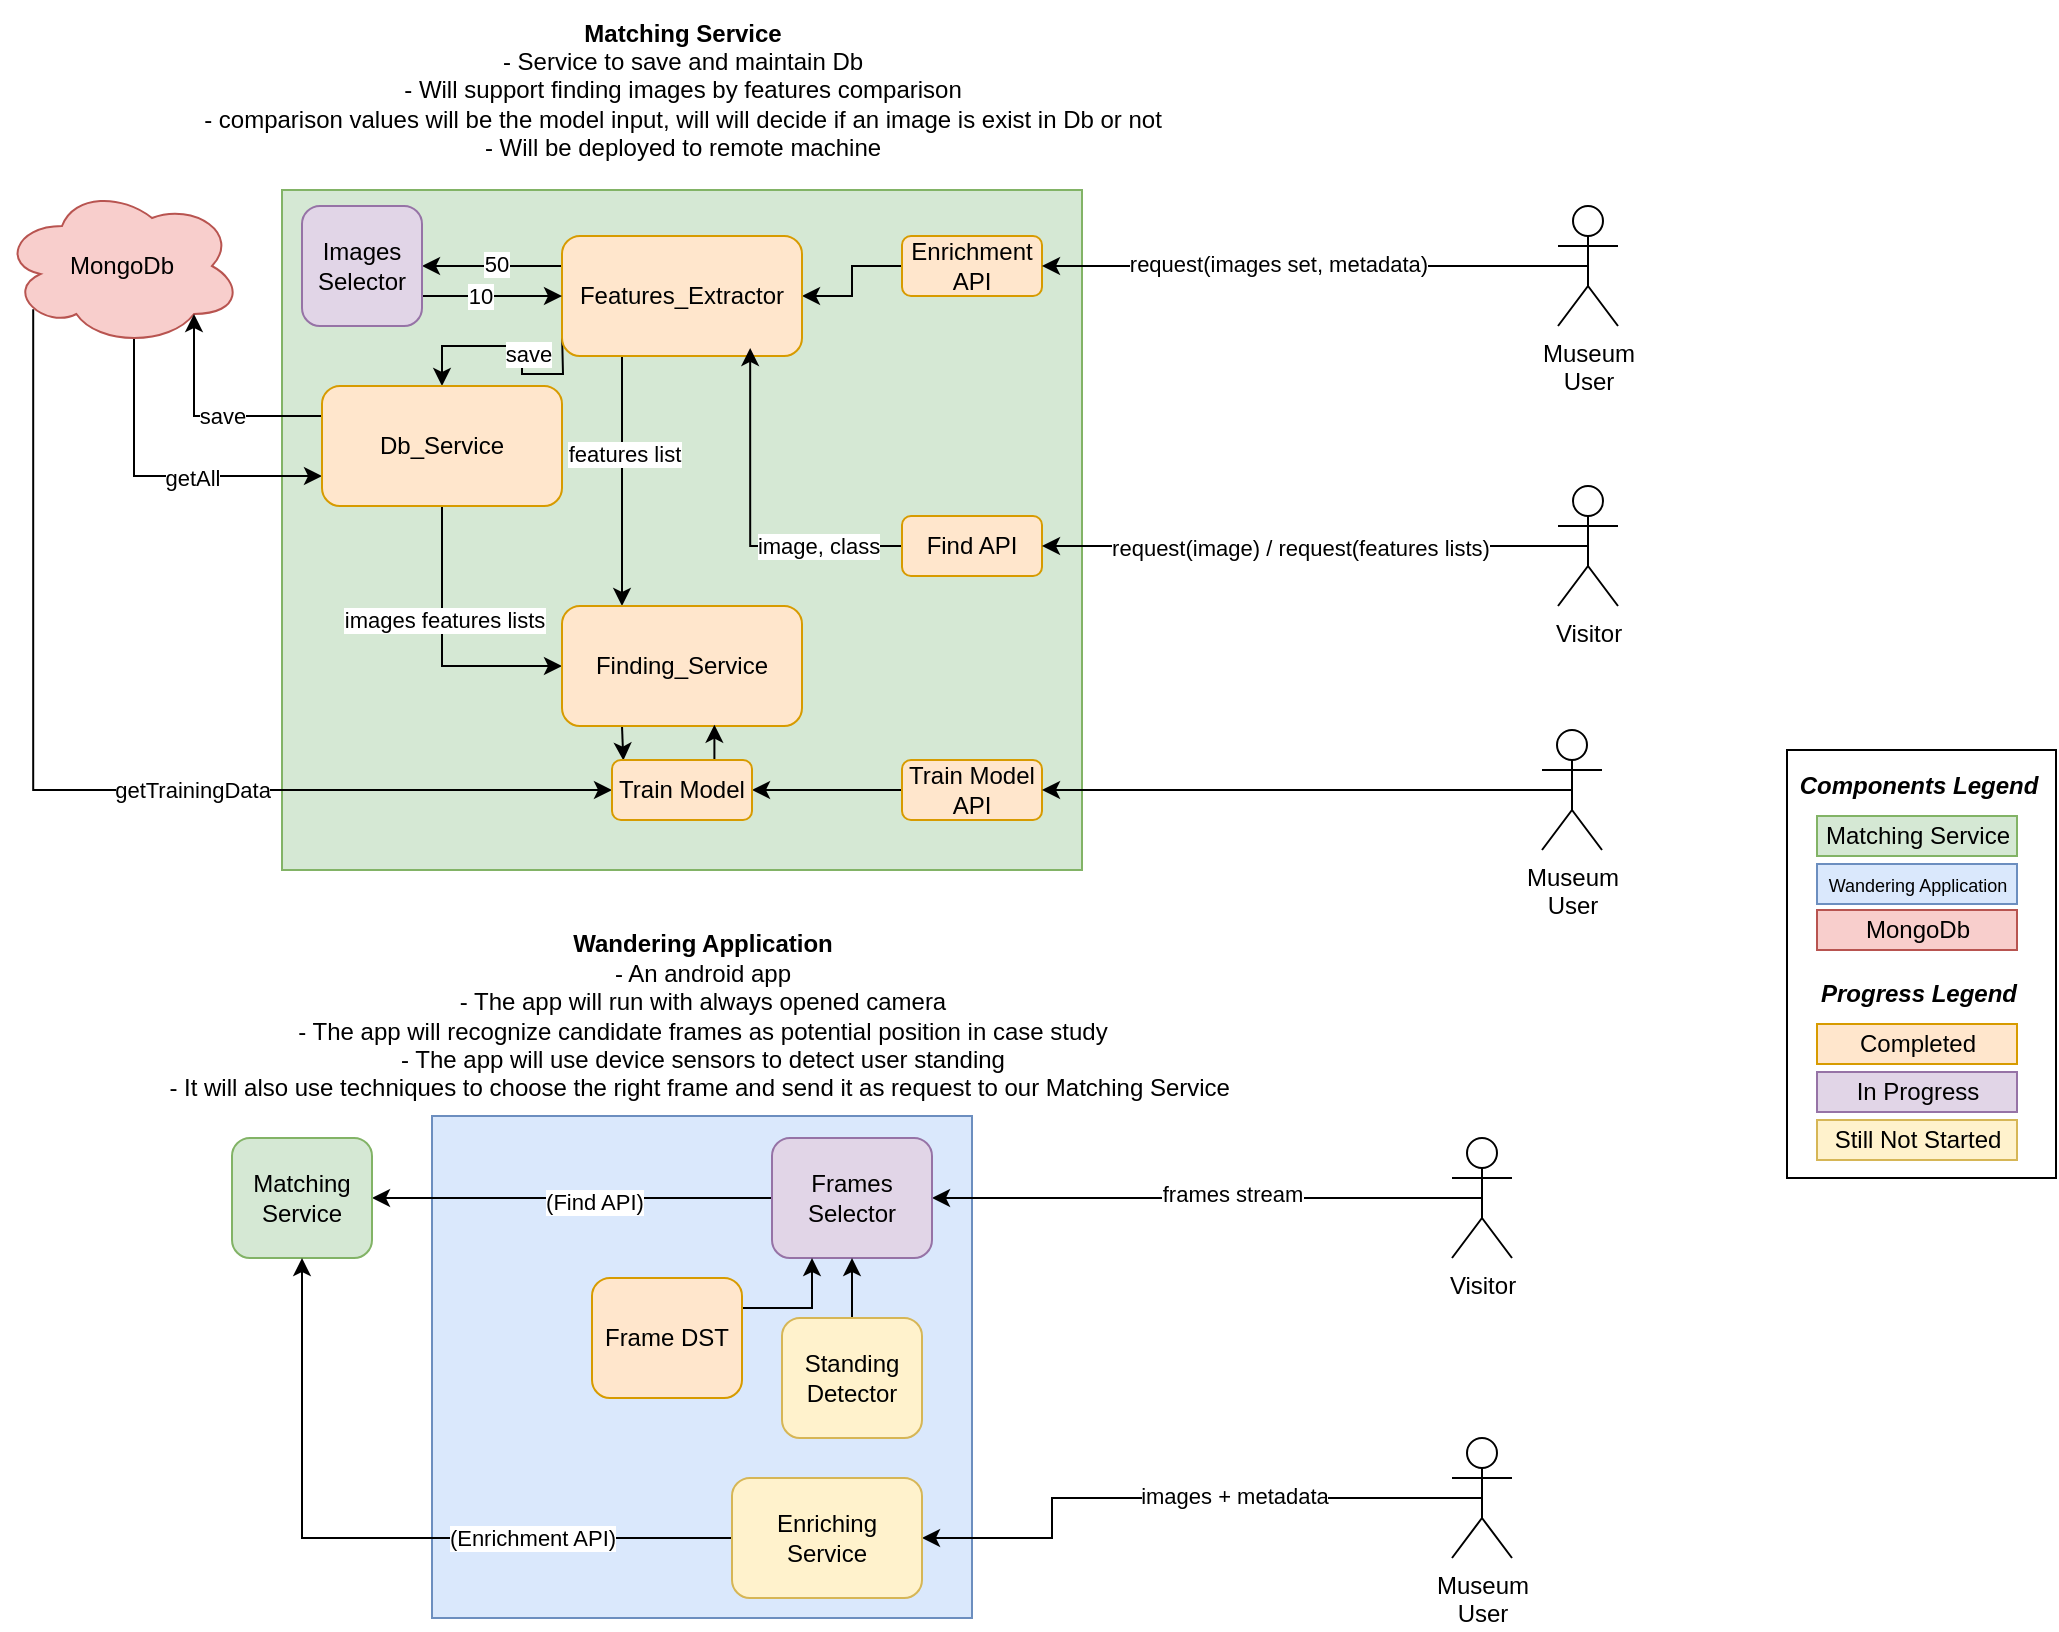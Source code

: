 <mxfile version="21.6.1" type="device">
  <diagram name="Page-1" id="JIaNkgiCzvVeO8p57qoH">
    <mxGraphModel dx="1186" dy="622" grid="1" gridSize="10" guides="1" tooltips="1" connect="1" arrows="1" fold="1" page="1" pageScale="1" pageWidth="1100" pageHeight="850" math="0" shadow="0">
      <root>
        <mxCell id="0" />
        <mxCell id="1" parent="0" />
        <mxCell id="aAx3geAPwPNtpEpLxKi6-29" value="" style="rounded=0;whiteSpace=wrap;html=1;" parent="1" vertex="1">
          <mxGeometry x="922.5" y="376" width="134.5" height="214" as="geometry" />
        </mxCell>
        <mxCell id="SWO4_CQ2K6IpAY5ICTvV-1" value="" style="rounded=0;whiteSpace=wrap;html=1;fillColor=#d5e8d4;strokeColor=#82b366;" parent="1" vertex="1">
          <mxGeometry x="170" y="96" width="400" height="340" as="geometry" />
        </mxCell>
        <mxCell id="jeYrzgL52TKZ-cJUXlaM-22" style="edgeStyle=orthogonalEdgeStyle;rounded=0;orthogonalLoop=1;jettySize=auto;html=1;exitX=0;exitY=0.5;exitDx=0;exitDy=0;entryX=1;entryY=0.5;entryDx=0;entryDy=0;" parent="1" source="SWO4_CQ2K6IpAY5ICTvV-2" target="SWO4_CQ2K6IpAY5ICTvV-3" edge="1">
          <mxGeometry relative="1" as="geometry" />
        </mxCell>
        <mxCell id="SWO4_CQ2K6IpAY5ICTvV-2" value="Enrichment API" style="rounded=1;whiteSpace=wrap;html=1;fillColor=#ffe6cc;strokeColor=#d79b00;" parent="1" vertex="1">
          <mxGeometry x="480" y="119" width="70" height="30" as="geometry" />
        </mxCell>
        <mxCell id="jeYrzgL52TKZ-cJUXlaM-16" style="edgeStyle=orthogonalEdgeStyle;rounded=0;orthogonalLoop=1;jettySize=auto;html=1;exitX=0;exitY=0.75;exitDx=0;exitDy=0;entryX=0.5;entryY=0;entryDx=0;entryDy=0;" parent="1" target="jeYrzgL52TKZ-cJUXlaM-14" edge="1">
          <mxGeometry relative="1" as="geometry">
            <mxPoint x="310" y="167" as="sourcePoint" />
            <mxPoint x="250" y="190" as="targetPoint" />
          </mxGeometry>
        </mxCell>
        <mxCell id="jeYrzgL52TKZ-cJUXlaM-17" value="save" style="edgeLabel;html=1;align=center;verticalAlign=middle;resizable=0;points=[];" parent="jeYrzgL52TKZ-cJUXlaM-16" vertex="1" connectable="0">
          <mxGeometry x="-0.099" y="-3" relative="1" as="geometry">
            <mxPoint as="offset" />
          </mxGeometry>
        </mxCell>
        <mxCell id="jeYrzgL52TKZ-cJUXlaM-28" style="edgeStyle=orthogonalEdgeStyle;rounded=0;orthogonalLoop=1;jettySize=auto;html=1;exitX=0.25;exitY=1;exitDx=0;exitDy=0;entryX=0.25;entryY=0;entryDx=0;entryDy=0;" parent="1" source="SWO4_CQ2K6IpAY5ICTvV-3" target="jeYrzgL52TKZ-cJUXlaM-23" edge="1">
          <mxGeometry relative="1" as="geometry" />
        </mxCell>
        <mxCell id="jeYrzgL52TKZ-cJUXlaM-29" value="features list" style="edgeLabel;html=1;align=center;verticalAlign=middle;resizable=0;points=[];" parent="jeYrzgL52TKZ-cJUXlaM-28" vertex="1" connectable="0">
          <mxGeometry x="-0.225" y="1" relative="1" as="geometry">
            <mxPoint as="offset" />
          </mxGeometry>
        </mxCell>
        <mxCell id="aAx3geAPwPNtpEpLxKi6-23" style="edgeStyle=orthogonalEdgeStyle;rounded=0;orthogonalLoop=1;jettySize=auto;html=1;exitX=0;exitY=0.25;exitDx=0;exitDy=0;entryX=1;entryY=0.5;entryDx=0;entryDy=0;" parent="1" source="SWO4_CQ2K6IpAY5ICTvV-3" target="aAx3geAPwPNtpEpLxKi6-22" edge="1">
          <mxGeometry relative="1" as="geometry" />
        </mxCell>
        <mxCell id="X_xKO3n0p7QFG6H8g7f4-1" value="50" style="edgeLabel;html=1;align=center;verticalAlign=middle;resizable=0;points=[];" vertex="1" connectable="0" parent="aAx3geAPwPNtpEpLxKi6-23">
          <mxGeometry x="-0.037" y="-1" relative="1" as="geometry">
            <mxPoint as="offset" />
          </mxGeometry>
        </mxCell>
        <mxCell id="SWO4_CQ2K6IpAY5ICTvV-3" value="Features_Extractor" style="rounded=1;whiteSpace=wrap;html=1;fillColor=#ffe6cc;strokeColor=#d79b00;" parent="1" vertex="1">
          <mxGeometry x="310" y="119" width="120" height="60" as="geometry" />
        </mxCell>
        <mxCell id="jeYrzgL52TKZ-cJUXlaM-26" style="edgeStyle=orthogonalEdgeStyle;rounded=0;orthogonalLoop=1;jettySize=auto;html=1;exitX=0;exitY=0.5;exitDx=0;exitDy=0;entryX=0.784;entryY=0.933;entryDx=0;entryDy=0;entryPerimeter=0;" parent="1" source="jeYrzgL52TKZ-cJUXlaM-1" target="SWO4_CQ2K6IpAY5ICTvV-3" edge="1">
          <mxGeometry relative="1" as="geometry" />
        </mxCell>
        <mxCell id="jeYrzgL52TKZ-cJUXlaM-27" value="image, class" style="edgeLabel;html=1;align=center;verticalAlign=middle;resizable=0;points=[];" parent="jeYrzgL52TKZ-cJUXlaM-26" vertex="1" connectable="0">
          <mxGeometry x="-0.266" relative="1" as="geometry">
            <mxPoint x="22" as="offset" />
          </mxGeometry>
        </mxCell>
        <mxCell id="jeYrzgL52TKZ-cJUXlaM-1" value="Find API" style="rounded=1;whiteSpace=wrap;html=1;fillColor=#ffe6cc;strokeColor=#d79b00;" parent="1" vertex="1">
          <mxGeometry x="480" y="259" width="70" height="30" as="geometry" />
        </mxCell>
        <mxCell id="jeYrzgL52TKZ-cJUXlaM-10" style="edgeStyle=orthogonalEdgeStyle;rounded=0;orthogonalLoop=1;jettySize=auto;html=1;exitX=0.5;exitY=0.5;exitDx=0;exitDy=0;exitPerimeter=0;" parent="1" source="jeYrzgL52TKZ-cJUXlaM-3" target="SWO4_CQ2K6IpAY5ICTvV-2" edge="1">
          <mxGeometry relative="1" as="geometry" />
        </mxCell>
        <mxCell id="jeYrzgL52TKZ-cJUXlaM-11" value="request(images set, metadata)" style="edgeLabel;html=1;align=center;verticalAlign=middle;resizable=0;points=[];" parent="jeYrzgL52TKZ-cJUXlaM-10" vertex="1" connectable="0">
          <mxGeometry x="0.134" y="-1" relative="1" as="geometry">
            <mxPoint as="offset" />
          </mxGeometry>
        </mxCell>
        <mxCell id="jeYrzgL52TKZ-cJUXlaM-3" value="Museum &lt;br&gt;User" style="shape=umlActor;verticalLabelPosition=bottom;verticalAlign=top;html=1;outlineConnect=0;" parent="1" vertex="1">
          <mxGeometry x="808" y="104" width="30" height="60" as="geometry" />
        </mxCell>
        <mxCell id="jeYrzgL52TKZ-cJUXlaM-8" style="edgeStyle=orthogonalEdgeStyle;rounded=0;orthogonalLoop=1;jettySize=auto;html=1;exitX=0.5;exitY=0.5;exitDx=0;exitDy=0;exitPerimeter=0;" parent="1" source="jeYrzgL52TKZ-cJUXlaM-4" target="jeYrzgL52TKZ-cJUXlaM-1" edge="1">
          <mxGeometry relative="1" as="geometry" />
        </mxCell>
        <mxCell id="jeYrzgL52TKZ-cJUXlaM-12" value="request(image) / request(features lists)" style="edgeLabel;html=1;align=center;verticalAlign=middle;resizable=0;points=[];" parent="jeYrzgL52TKZ-cJUXlaM-8" vertex="1" connectable="0">
          <mxGeometry x="0.058" y="1" relative="1" as="geometry">
            <mxPoint as="offset" />
          </mxGeometry>
        </mxCell>
        <mxCell id="jeYrzgL52TKZ-cJUXlaM-4" value="Visitor" style="shape=umlActor;verticalLabelPosition=bottom;verticalAlign=top;html=1;outlineConnect=0;" parent="1" vertex="1">
          <mxGeometry x="808" y="244" width="30" height="60" as="geometry" />
        </mxCell>
        <mxCell id="leHTt67fQV5-XeI_YN6c-1" style="edgeStyle=orthogonalEdgeStyle;rounded=0;orthogonalLoop=1;jettySize=auto;html=1;exitX=0.55;exitY=0.95;exitDx=0;exitDy=0;exitPerimeter=0;entryX=0;entryY=0.75;entryDx=0;entryDy=0;" parent="1" source="jeYrzgL52TKZ-cJUXlaM-13" target="jeYrzgL52TKZ-cJUXlaM-14" edge="1">
          <mxGeometry relative="1" as="geometry">
            <Array as="points">
              <mxPoint x="96" y="239" />
            </Array>
          </mxGeometry>
        </mxCell>
        <mxCell id="leHTt67fQV5-XeI_YN6c-2" value="getAll" style="edgeLabel;html=1;align=center;verticalAlign=middle;resizable=0;points=[];" parent="leHTt67fQV5-XeI_YN6c-1" vertex="1" connectable="0">
          <mxGeometry x="0.2" y="-1" relative="1" as="geometry">
            <mxPoint as="offset" />
          </mxGeometry>
        </mxCell>
        <mxCell id="leHTt67fQV5-XeI_YN6c-13" style="edgeStyle=orthogonalEdgeStyle;rounded=0;orthogonalLoop=1;jettySize=auto;html=1;exitX=0.13;exitY=0.77;exitDx=0;exitDy=0;exitPerimeter=0;entryX=0;entryY=0.5;entryDx=0;entryDy=0;" parent="1" source="jeYrzgL52TKZ-cJUXlaM-13" target="leHTt67fQV5-XeI_YN6c-8" edge="1">
          <mxGeometry relative="1" as="geometry">
            <Array as="points">
              <mxPoint x="46" y="396" />
            </Array>
          </mxGeometry>
        </mxCell>
        <mxCell id="leHTt67fQV5-XeI_YN6c-14" value="getTrainingData" style="edgeLabel;html=1;align=center;verticalAlign=middle;resizable=0;points=[];" parent="leHTt67fQV5-XeI_YN6c-13" vertex="1" connectable="0">
          <mxGeometry x="0.206" relative="1" as="geometry">
            <mxPoint as="offset" />
          </mxGeometry>
        </mxCell>
        <mxCell id="jeYrzgL52TKZ-cJUXlaM-13" value="MongoDb" style="ellipse;shape=cloud;whiteSpace=wrap;html=1;fillColor=#f8cecc;strokeColor=#b85450;" parent="1" vertex="1">
          <mxGeometry x="30" y="94" width="120" height="80" as="geometry" />
        </mxCell>
        <mxCell id="jeYrzgL52TKZ-cJUXlaM-18" style="edgeStyle=orthogonalEdgeStyle;rounded=0;orthogonalLoop=1;jettySize=auto;html=1;exitX=0;exitY=0.25;exitDx=0;exitDy=0;entryX=0.8;entryY=0.8;entryDx=0;entryDy=0;entryPerimeter=0;" parent="1" source="jeYrzgL52TKZ-cJUXlaM-14" target="jeYrzgL52TKZ-cJUXlaM-13" edge="1">
          <mxGeometry relative="1" as="geometry" />
        </mxCell>
        <mxCell id="jeYrzgL52TKZ-cJUXlaM-19" value="save" style="edgeLabel;html=1;align=center;verticalAlign=middle;resizable=0;points=[];" parent="jeYrzgL52TKZ-cJUXlaM-18" vertex="1" connectable="0">
          <mxGeometry x="-0.118" relative="1" as="geometry">
            <mxPoint as="offset" />
          </mxGeometry>
        </mxCell>
        <mxCell id="jeYrzgL52TKZ-cJUXlaM-25" style="edgeStyle=orthogonalEdgeStyle;rounded=0;orthogonalLoop=1;jettySize=auto;html=1;exitX=0.5;exitY=1;exitDx=0;exitDy=0;entryX=0;entryY=0.5;entryDx=0;entryDy=0;" parent="1" source="jeYrzgL52TKZ-cJUXlaM-14" target="jeYrzgL52TKZ-cJUXlaM-23" edge="1">
          <mxGeometry relative="1" as="geometry" />
        </mxCell>
        <mxCell id="jeYrzgL52TKZ-cJUXlaM-30" value="images features lists" style="edgeLabel;html=1;align=center;verticalAlign=middle;resizable=0;points=[];" parent="jeYrzgL52TKZ-cJUXlaM-25" vertex="1" connectable="0">
          <mxGeometry x="-0.188" y="1" relative="1" as="geometry">
            <mxPoint as="offset" />
          </mxGeometry>
        </mxCell>
        <mxCell id="jeYrzgL52TKZ-cJUXlaM-14" value="Db_Service" style="rounded=1;whiteSpace=wrap;html=1;fillColor=#ffe6cc;strokeColor=#d79b00;" parent="1" vertex="1">
          <mxGeometry x="190" y="194" width="120" height="60" as="geometry" />
        </mxCell>
        <mxCell id="leHTt67fQV5-XeI_YN6c-11" style="edgeStyle=orthogonalEdgeStyle;rounded=0;orthogonalLoop=1;jettySize=auto;html=1;exitX=0.25;exitY=1;exitDx=0;exitDy=0;entryX=0.081;entryY=0.009;entryDx=0;entryDy=0;entryPerimeter=0;" parent="1" source="jeYrzgL52TKZ-cJUXlaM-23" target="leHTt67fQV5-XeI_YN6c-8" edge="1">
          <mxGeometry relative="1" as="geometry" />
        </mxCell>
        <mxCell id="jeYrzgL52TKZ-cJUXlaM-23" value="Finding_Service" style="rounded=1;whiteSpace=wrap;html=1;fillColor=#ffe6cc;strokeColor=#d79b00;" parent="1" vertex="1">
          <mxGeometry x="310" y="304" width="120" height="60" as="geometry" />
        </mxCell>
        <mxCell id="jeYrzgL52TKZ-cJUXlaM-31" value="&lt;b&gt;Matching Service&lt;/b&gt;&lt;br&gt;- Service to save and maintain Db&lt;br&gt;- Will support finding images by features comparison&lt;br&gt;- comparison values will be the model input, will will decide if an image is exist in Db or not&lt;br&gt;- Will be deployed to remote machine" style="text;html=1;align=center;verticalAlign=middle;resizable=0;points=[];autosize=1;strokeColor=none;fillColor=none;" parent="1" vertex="1">
          <mxGeometry x="120" y="1" width="500" height="90" as="geometry" />
        </mxCell>
        <mxCell id="leHTt67fQV5-XeI_YN6c-15" style="edgeStyle=orthogonalEdgeStyle;rounded=0;orthogonalLoop=1;jettySize=auto;html=1;exitX=0;exitY=0.5;exitDx=0;exitDy=0;entryX=1;entryY=0.5;entryDx=0;entryDy=0;" parent="1" source="leHTt67fQV5-XeI_YN6c-3" target="leHTt67fQV5-XeI_YN6c-8" edge="1">
          <mxGeometry relative="1" as="geometry" />
        </mxCell>
        <mxCell id="leHTt67fQV5-XeI_YN6c-3" value="Train Model API" style="rounded=1;whiteSpace=wrap;html=1;fillColor=#ffe6cc;strokeColor=#d79b00;" parent="1" vertex="1">
          <mxGeometry x="480" y="381" width="70" height="30" as="geometry" />
        </mxCell>
        <mxCell id="leHTt67fQV5-XeI_YN6c-7" style="edgeStyle=orthogonalEdgeStyle;rounded=0;orthogonalLoop=1;jettySize=auto;html=1;exitX=0.5;exitY=0.5;exitDx=0;exitDy=0;exitPerimeter=0;entryX=1;entryY=0.5;entryDx=0;entryDy=0;" parent="1" source="leHTt67fQV5-XeI_YN6c-6" target="leHTt67fQV5-XeI_YN6c-3" edge="1">
          <mxGeometry relative="1" as="geometry">
            <mxPoint x="620" y="406" as="targetPoint" />
          </mxGeometry>
        </mxCell>
        <mxCell id="leHTt67fQV5-XeI_YN6c-6" value="Museum &lt;br&gt;User" style="shape=umlActor;verticalLabelPosition=bottom;verticalAlign=top;html=1;outlineConnect=0;" parent="1" vertex="1">
          <mxGeometry x="800" y="366" width="30" height="60" as="geometry" />
        </mxCell>
        <mxCell id="leHTt67fQV5-XeI_YN6c-12" style="edgeStyle=orthogonalEdgeStyle;rounded=0;orthogonalLoop=1;jettySize=auto;html=1;exitX=0.75;exitY=0;exitDx=0;exitDy=0;entryX=0.635;entryY=0.989;entryDx=0;entryDy=0;entryPerimeter=0;" parent="1" source="leHTt67fQV5-XeI_YN6c-8" target="jeYrzgL52TKZ-cJUXlaM-23" edge="1">
          <mxGeometry relative="1" as="geometry" />
        </mxCell>
        <mxCell id="leHTt67fQV5-XeI_YN6c-8" value="Train Model" style="rounded=1;whiteSpace=wrap;html=1;fillColor=#ffe6cc;strokeColor=#d79b00;" parent="1" vertex="1">
          <mxGeometry x="335" y="381" width="70" height="30" as="geometry" />
        </mxCell>
        <mxCell id="aAx3geAPwPNtpEpLxKi6-1" value="&lt;b&gt;Wandering Application&lt;br&gt;&lt;/b&gt;- An android app&lt;br&gt;- The app will run with always opened camera&lt;br&gt;- The app will recognize candidate frames as potential position in case study&lt;br&gt;- The app will use device sensors to detect user standing&lt;br&gt;- It will also use techniques to choose the right frame and send it as request to our Matching Service&amp;nbsp;" style="text;html=1;align=center;verticalAlign=middle;resizable=0;points=[];autosize=1;strokeColor=none;fillColor=none;" parent="1" vertex="1">
          <mxGeometry x="100" y="459" width="560" height="100" as="geometry" />
        </mxCell>
        <mxCell id="aAx3geAPwPNtpEpLxKi6-3" value="" style="rounded=0;whiteSpace=wrap;html=1;fillColor=#dae8fc;strokeColor=#6c8ebf;" parent="1" vertex="1">
          <mxGeometry x="245" y="559" width="270" height="251" as="geometry" />
        </mxCell>
        <mxCell id="aAx3geAPwPNtpEpLxKi6-5" style="edgeStyle=orthogonalEdgeStyle;rounded=0;orthogonalLoop=1;jettySize=auto;html=1;exitX=0.5;exitY=0.5;exitDx=0;exitDy=0;exitPerimeter=0;entryX=1;entryY=0.5;entryDx=0;entryDy=0;" parent="1" source="aAx3geAPwPNtpEpLxKi6-2" target="aAx3geAPwPNtpEpLxKi6-7" edge="1">
          <mxGeometry relative="1" as="geometry">
            <mxPoint x="595" y="630" as="targetPoint" />
          </mxGeometry>
        </mxCell>
        <mxCell id="aAx3geAPwPNtpEpLxKi6-6" value="frames stream" style="edgeLabel;html=1;align=center;verticalAlign=middle;resizable=0;points=[];" parent="aAx3geAPwPNtpEpLxKi6-5" vertex="1" connectable="0">
          <mxGeometry x="-0.089" y="-2" relative="1" as="geometry">
            <mxPoint as="offset" />
          </mxGeometry>
        </mxCell>
        <mxCell id="aAx3geAPwPNtpEpLxKi6-2" value="Visitor" style="shape=umlActor;verticalLabelPosition=bottom;verticalAlign=top;html=1;outlineConnect=0;" parent="1" vertex="1">
          <mxGeometry x="755" y="570" width="30" height="60" as="geometry" />
        </mxCell>
        <mxCell id="aAx3geAPwPNtpEpLxKi6-14" style="edgeStyle=orthogonalEdgeStyle;rounded=0;orthogonalLoop=1;jettySize=auto;html=1;exitX=0;exitY=0.5;exitDx=0;exitDy=0;entryX=1;entryY=0.5;entryDx=0;entryDy=0;" parent="1" source="aAx3geAPwPNtpEpLxKi6-7" target="aAx3geAPwPNtpEpLxKi6-8" edge="1">
          <mxGeometry relative="1" as="geometry" />
        </mxCell>
        <mxCell id="aAx3geAPwPNtpEpLxKi6-18" value="(Find API)" style="edgeLabel;html=1;align=center;verticalAlign=middle;resizable=0;points=[];" parent="aAx3geAPwPNtpEpLxKi6-14" vertex="1" connectable="0">
          <mxGeometry x="-0.108" y="2" relative="1" as="geometry">
            <mxPoint as="offset" />
          </mxGeometry>
        </mxCell>
        <mxCell id="aAx3geAPwPNtpEpLxKi6-7" value="Frames Selector" style="rounded=1;whiteSpace=wrap;html=1;fillColor=#e1d5e7;strokeColor=#9673a6;" parent="1" vertex="1">
          <mxGeometry x="415" y="570" width="80" height="60" as="geometry" />
        </mxCell>
        <mxCell id="aAx3geAPwPNtpEpLxKi6-8" value="Matching Service" style="rounded=1;whiteSpace=wrap;html=1;fillColor=#d5e8d4;strokeColor=#82b366;" parent="1" vertex="1">
          <mxGeometry x="145" y="570" width="70" height="60" as="geometry" />
        </mxCell>
        <mxCell id="aAx3geAPwPNtpEpLxKi6-10" style="edgeStyle=orthogonalEdgeStyle;rounded=0;orthogonalLoop=1;jettySize=auto;html=1;exitX=0.5;exitY=0;exitDx=0;exitDy=0;entryX=0.5;entryY=1;entryDx=0;entryDy=0;" parent="1" source="aAx3geAPwPNtpEpLxKi6-9" target="aAx3geAPwPNtpEpLxKi6-7" edge="1">
          <mxGeometry relative="1" as="geometry" />
        </mxCell>
        <mxCell id="aAx3geAPwPNtpEpLxKi6-9" value="Standing Detector" style="rounded=1;whiteSpace=wrap;html=1;fillColor=#fff2cc;strokeColor=#d6b656;" parent="1" vertex="1">
          <mxGeometry x="420" y="660" width="70" height="60" as="geometry" />
        </mxCell>
        <mxCell id="aAx3geAPwPNtpEpLxKi6-12" style="edgeStyle=orthogonalEdgeStyle;rounded=0;orthogonalLoop=1;jettySize=auto;html=1;exitX=1;exitY=0.25;exitDx=0;exitDy=0;entryX=0.25;entryY=1;entryDx=0;entryDy=0;" parent="1" source="aAx3geAPwPNtpEpLxKi6-11" target="aAx3geAPwPNtpEpLxKi6-7" edge="1">
          <mxGeometry relative="1" as="geometry" />
        </mxCell>
        <mxCell id="aAx3geAPwPNtpEpLxKi6-11" value="Frame DST" style="rounded=1;whiteSpace=wrap;html=1;fillColor=#ffe6cc;strokeColor=#d79b00;" parent="1" vertex="1">
          <mxGeometry x="325" y="640" width="75" height="60" as="geometry" />
        </mxCell>
        <mxCell id="aAx3geAPwPNtpEpLxKi6-17" style="edgeStyle=orthogonalEdgeStyle;rounded=0;orthogonalLoop=1;jettySize=auto;html=1;exitX=0.5;exitY=0.5;exitDx=0;exitDy=0;exitPerimeter=0;entryX=1;entryY=0.5;entryDx=0;entryDy=0;" parent="1" source="aAx3geAPwPNtpEpLxKi6-15" target="aAx3geAPwPNtpEpLxKi6-16" edge="1">
          <mxGeometry relative="1" as="geometry">
            <Array as="points">
              <mxPoint x="555" y="750" />
              <mxPoint x="555" y="770" />
            </Array>
          </mxGeometry>
        </mxCell>
        <mxCell id="aAx3geAPwPNtpEpLxKi6-21" value="images + metadata" style="edgeLabel;html=1;align=center;verticalAlign=middle;resizable=0;points=[];" parent="aAx3geAPwPNtpEpLxKi6-17" vertex="1" connectable="0">
          <mxGeometry x="-0.169" y="-1" relative="1" as="geometry">
            <mxPoint as="offset" />
          </mxGeometry>
        </mxCell>
        <mxCell id="aAx3geAPwPNtpEpLxKi6-15" value="Museum &lt;br&gt;User" style="shape=umlActor;verticalLabelPosition=bottom;verticalAlign=top;html=1;outlineConnect=0;" parent="1" vertex="1">
          <mxGeometry x="755" y="720" width="30" height="60" as="geometry" />
        </mxCell>
        <mxCell id="aAx3geAPwPNtpEpLxKi6-19" style="edgeStyle=orthogonalEdgeStyle;rounded=0;orthogonalLoop=1;jettySize=auto;html=1;exitX=0;exitY=0.5;exitDx=0;exitDy=0;entryX=0.5;entryY=1;entryDx=0;entryDy=0;" parent="1" source="aAx3geAPwPNtpEpLxKi6-16" target="aAx3geAPwPNtpEpLxKi6-8" edge="1">
          <mxGeometry relative="1" as="geometry" />
        </mxCell>
        <mxCell id="aAx3geAPwPNtpEpLxKi6-20" value="(Enrichment API)" style="edgeLabel;html=1;align=center;verticalAlign=middle;resizable=0;points=[];" parent="aAx3geAPwPNtpEpLxKi6-19" vertex="1" connectable="0">
          <mxGeometry x="-0.435" relative="1" as="geometry">
            <mxPoint as="offset" />
          </mxGeometry>
        </mxCell>
        <mxCell id="aAx3geAPwPNtpEpLxKi6-16" value="Enriching Service" style="rounded=1;whiteSpace=wrap;html=1;fillColor=#fff2cc;strokeColor=#d6b656;" parent="1" vertex="1">
          <mxGeometry x="395" y="740" width="95" height="60" as="geometry" />
        </mxCell>
        <mxCell id="aAx3geAPwPNtpEpLxKi6-24" style="edgeStyle=orthogonalEdgeStyle;rounded=0;orthogonalLoop=1;jettySize=auto;html=1;exitX=1;exitY=0.75;exitDx=0;exitDy=0;entryX=0;entryY=0.5;entryDx=0;entryDy=0;" parent="1" source="aAx3geAPwPNtpEpLxKi6-22" target="SWO4_CQ2K6IpAY5ICTvV-3" edge="1">
          <mxGeometry relative="1" as="geometry" />
        </mxCell>
        <mxCell id="X_xKO3n0p7QFG6H8g7f4-2" value="10" style="edgeLabel;html=1;align=center;verticalAlign=middle;resizable=0;points=[];" vertex="1" connectable="0" parent="aAx3geAPwPNtpEpLxKi6-24">
          <mxGeometry x="-0.192" relative="1" as="geometry">
            <mxPoint as="offset" />
          </mxGeometry>
        </mxCell>
        <mxCell id="aAx3geAPwPNtpEpLxKi6-22" value="Images Selector" style="rounded=1;whiteSpace=wrap;html=1;fillColor=#e1d5e7;strokeColor=#9673a6;" parent="1" vertex="1">
          <mxGeometry x="180" y="104" width="60" height="60" as="geometry" />
        </mxCell>
        <mxCell id="aAx3geAPwPNtpEpLxKi6-25" value="Matching Service" style="rounded=0;whiteSpace=wrap;html=1;fillColor=#d5e8d4;strokeColor=#82b366;" parent="1" vertex="1">
          <mxGeometry x="937.5" y="409" width="100" height="20" as="geometry" />
        </mxCell>
        <mxCell id="aAx3geAPwPNtpEpLxKi6-26" value="&lt;span style=&quot;border-color: var(--border-color);&quot;&gt;&lt;font style=&quot;font-size: 9px;&quot;&gt;Wandering Application&lt;/font&gt;&lt;/span&gt;" style="rounded=0;whiteSpace=wrap;html=1;fillColor=#dae8fc;strokeColor=#6c8ebf;" parent="1" vertex="1">
          <mxGeometry x="937.5" y="433" width="100" height="20" as="geometry" />
        </mxCell>
        <mxCell id="aAx3geAPwPNtpEpLxKi6-27" value="MongoDb" style="rounded=0;whiteSpace=wrap;html=1;fillColor=#f8cecc;strokeColor=#b85450;" parent="1" vertex="1">
          <mxGeometry x="937.5" y="456" width="100" height="20" as="geometry" />
        </mxCell>
        <mxCell id="aAx3geAPwPNtpEpLxKi6-28" value="&lt;b&gt;&lt;i&gt;Components Legend&lt;/i&gt;&lt;/b&gt;" style="text;html=1;align=center;verticalAlign=middle;resizable=0;points=[];autosize=1;strokeColor=none;fillColor=none;" parent="1" vertex="1">
          <mxGeometry x="917.5" y="379" width="140" height="30" as="geometry" />
        </mxCell>
        <mxCell id="aAx3geAPwPNtpEpLxKi6-30" value="Completed" style="rounded=0;whiteSpace=wrap;html=1;fillColor=#ffe6cc;strokeColor=#d79b00;" parent="1" vertex="1">
          <mxGeometry x="937.5" y="513" width="100" height="20" as="geometry" />
        </mxCell>
        <mxCell id="aAx3geAPwPNtpEpLxKi6-31" value="In Progress" style="rounded=0;whiteSpace=wrap;html=1;fillColor=#e1d5e7;strokeColor=#9673a6;" parent="1" vertex="1">
          <mxGeometry x="937.5" y="537" width="100" height="20" as="geometry" />
        </mxCell>
        <mxCell id="aAx3geAPwPNtpEpLxKi6-32" value="Still Not Started" style="rounded=0;whiteSpace=wrap;html=1;fillColor=#fff2cc;strokeColor=#d6b656;" parent="1" vertex="1">
          <mxGeometry x="937.5" y="561" width="100" height="20" as="geometry" />
        </mxCell>
        <mxCell id="aAx3geAPwPNtpEpLxKi6-33" value="&lt;b&gt;&lt;i&gt;Progress Legend&lt;/i&gt;&lt;/b&gt;" style="text;html=1;align=center;verticalAlign=middle;resizable=0;points=[];autosize=1;strokeColor=none;fillColor=none;" parent="1" vertex="1">
          <mxGeometry x="927.5" y="483" width="120" height="30" as="geometry" />
        </mxCell>
      </root>
    </mxGraphModel>
  </diagram>
</mxfile>
